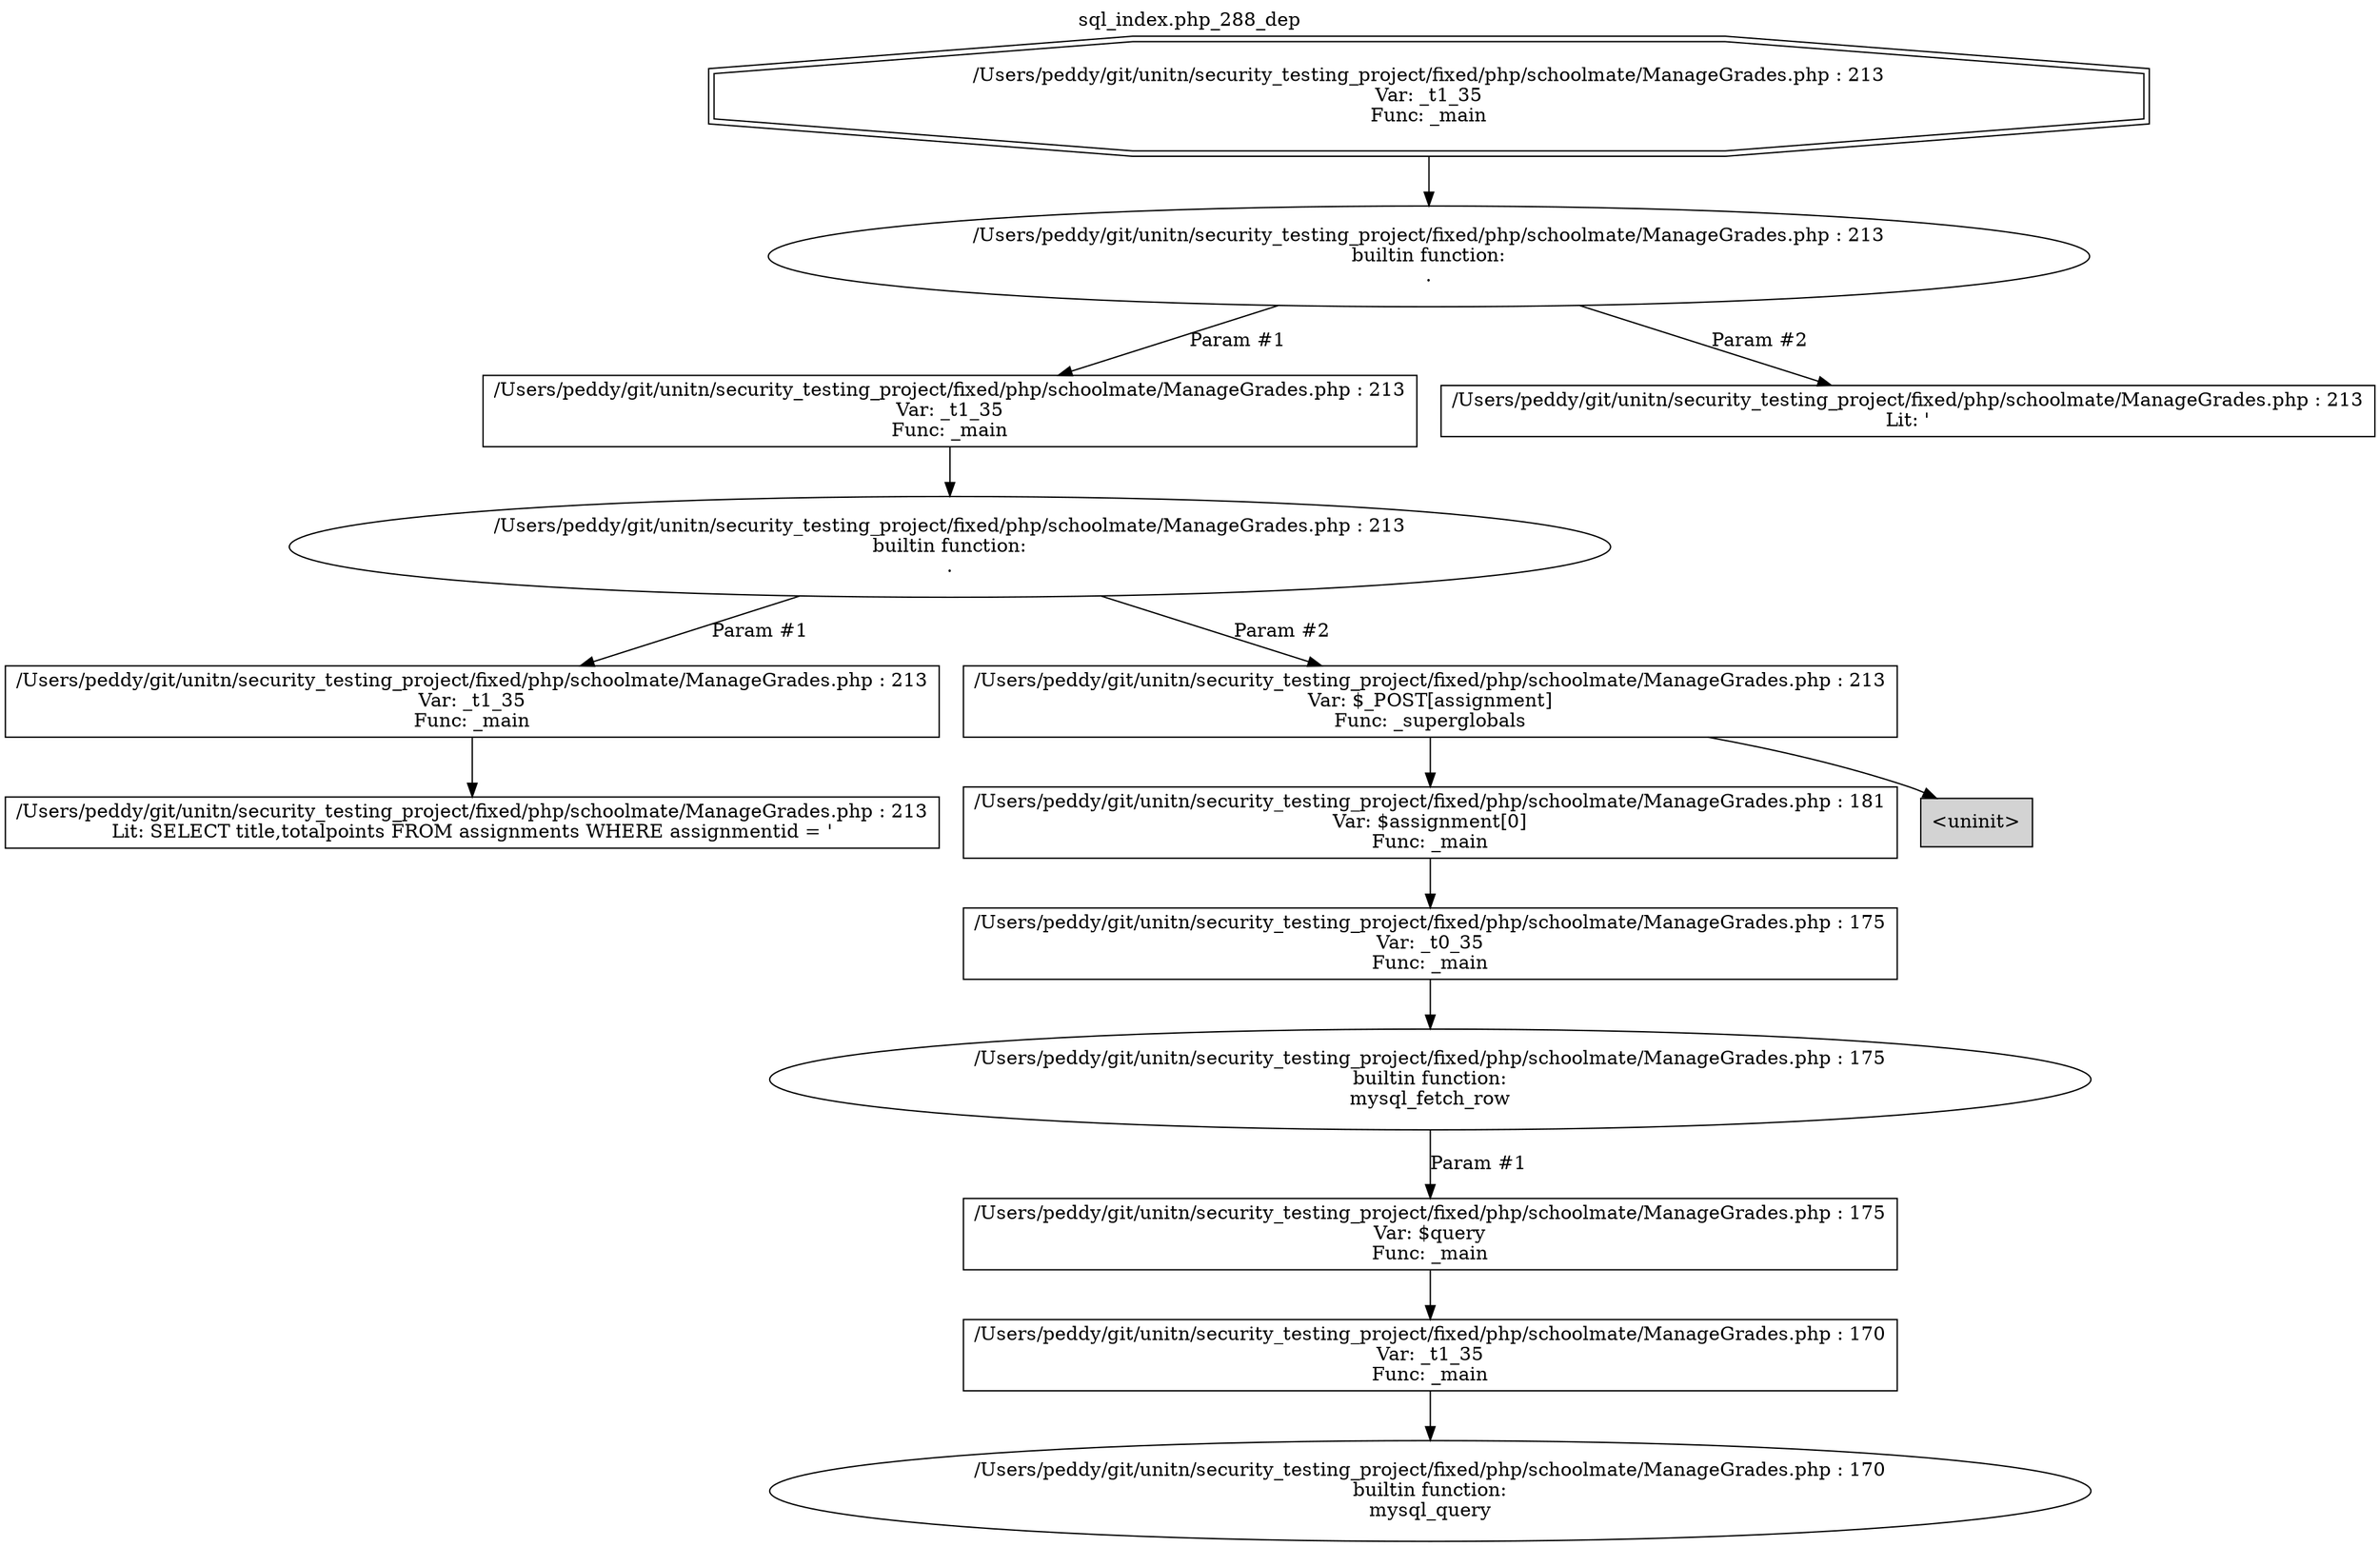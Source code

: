 digraph cfg {
  label="sql_index.php_288_dep";
  labelloc=t;
  n1 [shape=doubleoctagon, label="/Users/peddy/git/unitn/security_testing_project/fixed/php/schoolmate/ManageGrades.php : 213\nVar: _t1_35\nFunc: _main\n"];
  n2 [shape=ellipse, label="/Users/peddy/git/unitn/security_testing_project/fixed/php/schoolmate/ManageGrades.php : 213\nbuiltin function:\n.\n"];
  n3 [shape=box, label="/Users/peddy/git/unitn/security_testing_project/fixed/php/schoolmate/ManageGrades.php : 213\nVar: _t1_35\nFunc: _main\n"];
  n4 [shape=ellipse, label="/Users/peddy/git/unitn/security_testing_project/fixed/php/schoolmate/ManageGrades.php : 213\nbuiltin function:\n.\n"];
  n5 [shape=box, label="/Users/peddy/git/unitn/security_testing_project/fixed/php/schoolmate/ManageGrades.php : 213\nVar: _t1_35\nFunc: _main\n"];
  n6 [shape=box, label="/Users/peddy/git/unitn/security_testing_project/fixed/php/schoolmate/ManageGrades.php : 213\nLit: SELECT title,totalpoints FROM assignments WHERE assignmentid = '\n"];
  n7 [shape=box, label="/Users/peddy/git/unitn/security_testing_project/fixed/php/schoolmate/ManageGrades.php : 213\nVar: $_POST[assignment]\nFunc: _superglobals\n"];
  n8 [shape=box, label="/Users/peddy/git/unitn/security_testing_project/fixed/php/schoolmate/ManageGrades.php : 181\nVar: $assignment[0]\nFunc: _main\n"];
  n9 [shape=box, label="/Users/peddy/git/unitn/security_testing_project/fixed/php/schoolmate/ManageGrades.php : 175\nVar: _t0_35\nFunc: _main\n"];
  n10 [shape=ellipse, label="/Users/peddy/git/unitn/security_testing_project/fixed/php/schoolmate/ManageGrades.php : 175\nbuiltin function:\nmysql_fetch_row\n"];
  n11 [shape=box, label="/Users/peddy/git/unitn/security_testing_project/fixed/php/schoolmate/ManageGrades.php : 175\nVar: $query\nFunc: _main\n"];
  n12 [shape=box, label="/Users/peddy/git/unitn/security_testing_project/fixed/php/schoolmate/ManageGrades.php : 170\nVar: _t1_35\nFunc: _main\n"];
  n13 [shape=ellipse, label="/Users/peddy/git/unitn/security_testing_project/fixed/php/schoolmate/ManageGrades.php : 170\nbuiltin function:\nmysql_query\n"];
  n14 [shape=box, label="<uninit>",style=filled];
  n15 [shape=box, label="/Users/peddy/git/unitn/security_testing_project/fixed/php/schoolmate/ManageGrades.php : 213\nLit: '\n"];
  n1 -> n2;
  n3 -> n4;
  n5 -> n6;
  n4 -> n5[label="Param #1"];
  n4 -> n7[label="Param #2"];
  n9 -> n10;
  n12 -> n13;
  n11 -> n12;
  n10 -> n11[label="Param #1"];
  n8 -> n9;
  n7 -> n8;
  n7 -> n14;
  n2 -> n3[label="Param #1"];
  n2 -> n15[label="Param #2"];
}

